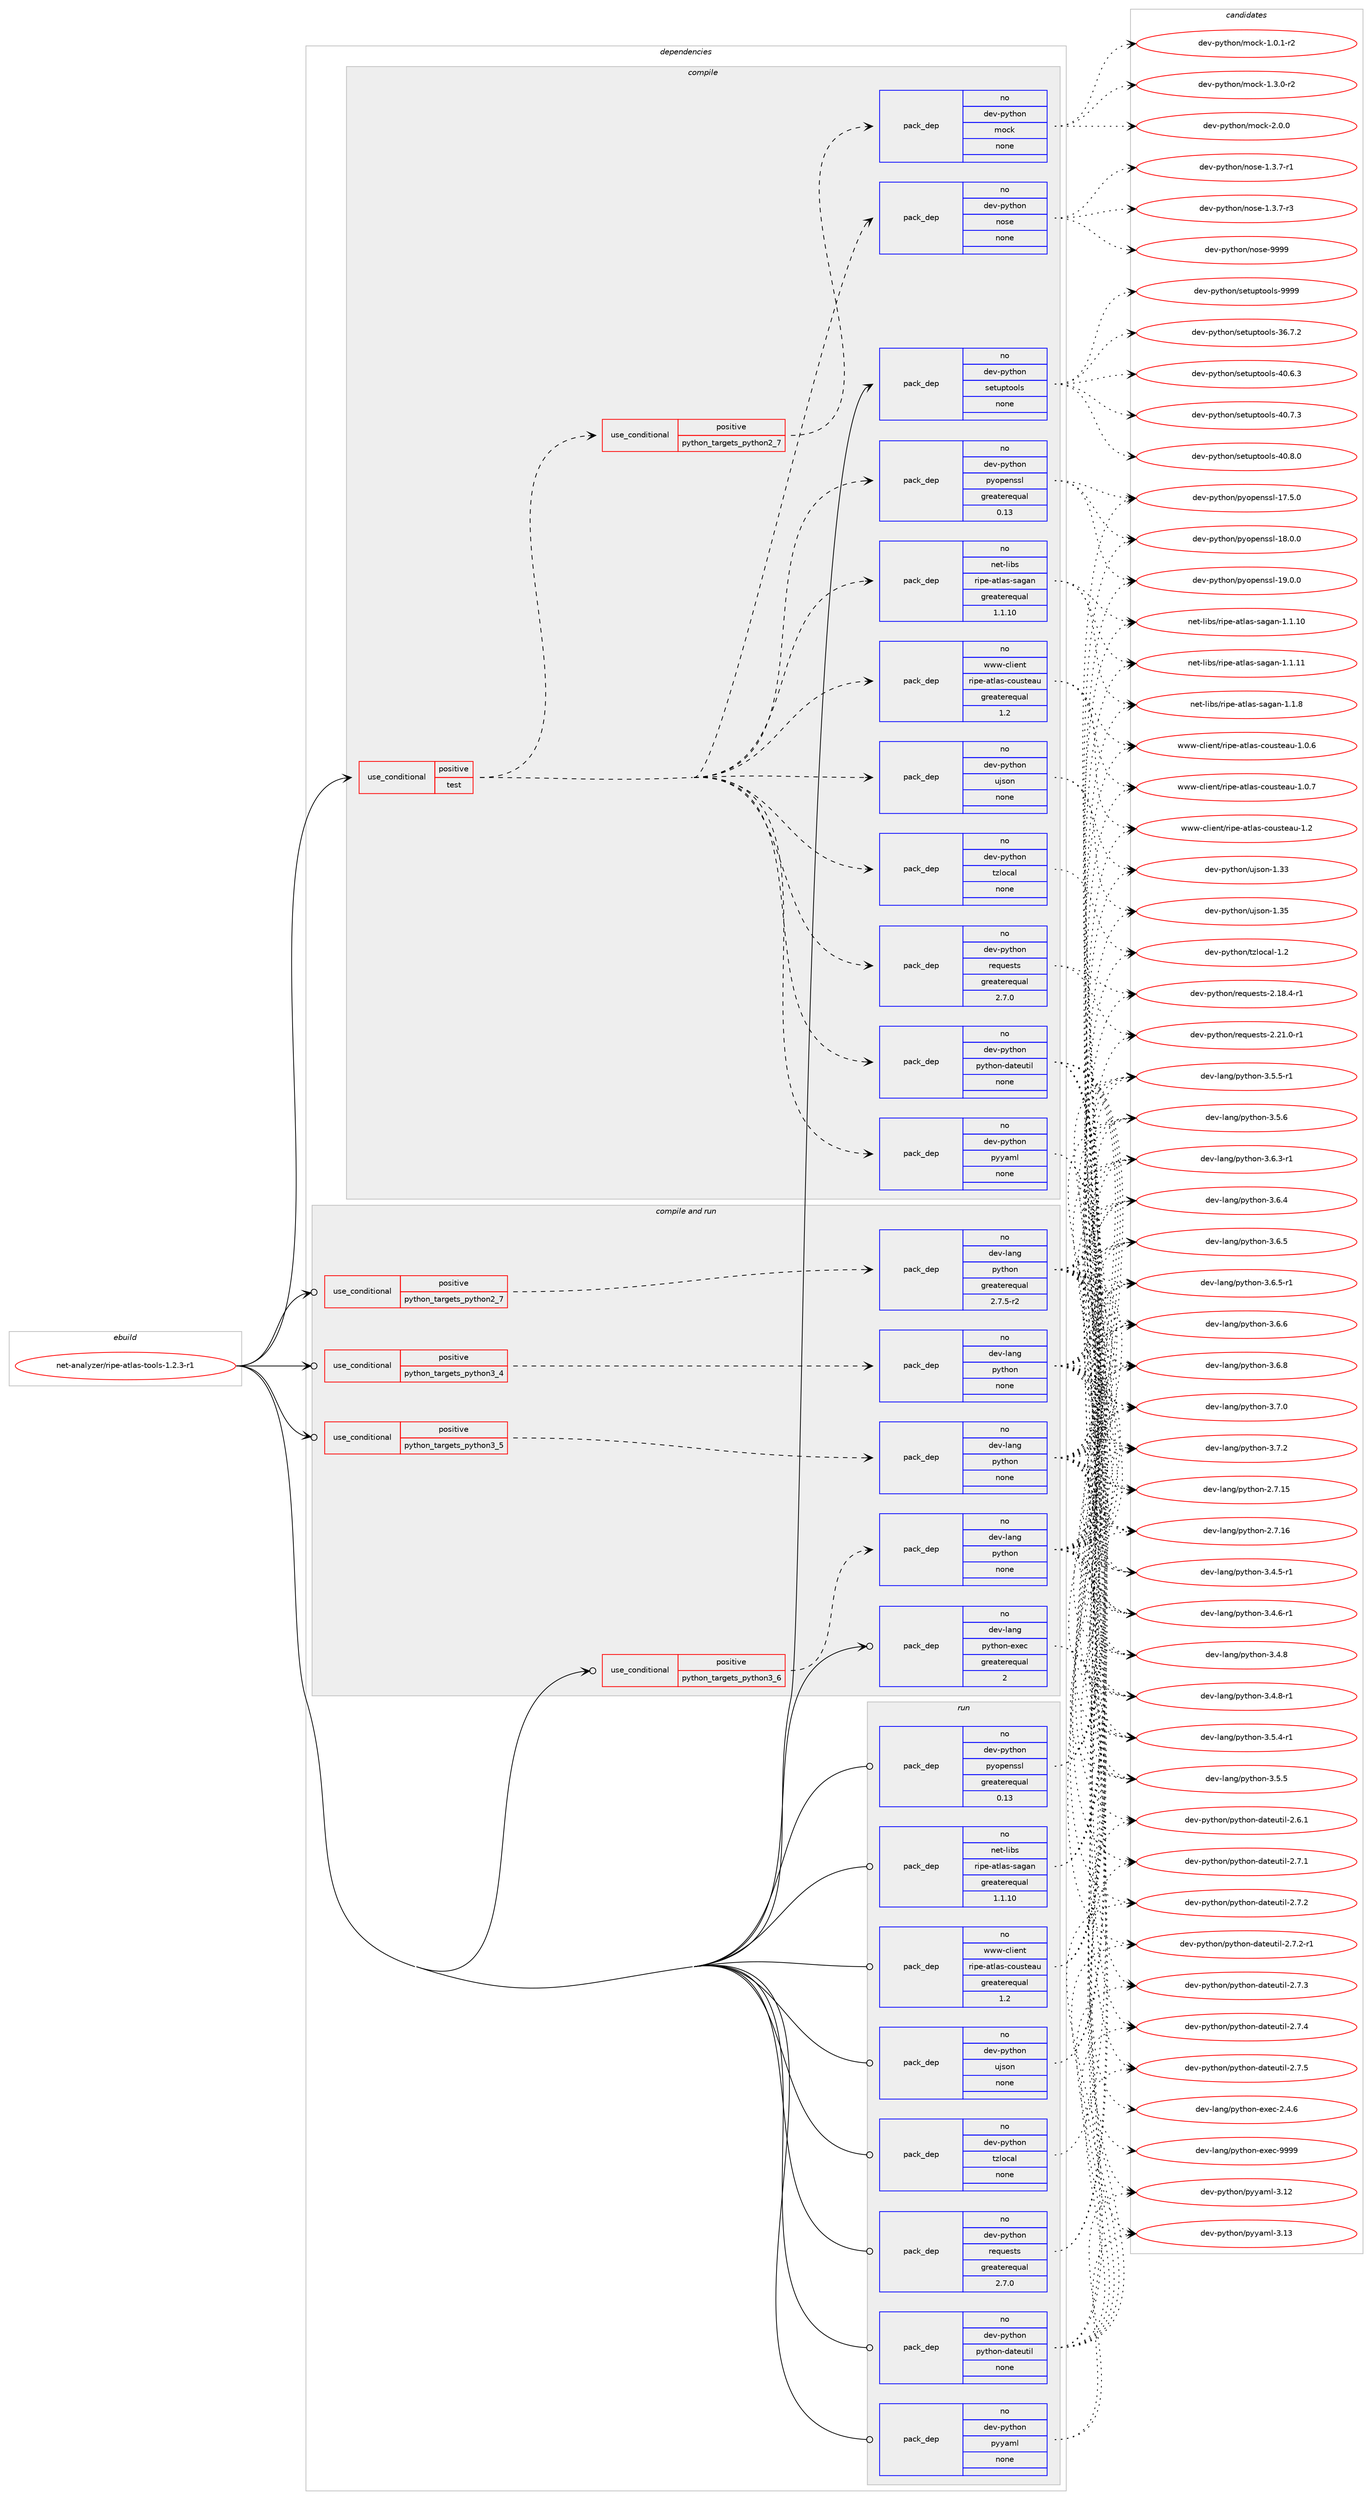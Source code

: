 digraph prolog {

# *************
# Graph options
# *************

newrank=true;
concentrate=true;
compound=true;
graph [rankdir=LR,fontname=Helvetica,fontsize=10,ranksep=1.5];#, ranksep=2.5, nodesep=0.2];
edge  [arrowhead=vee];
node  [fontname=Helvetica,fontsize=10];

# **********
# The ebuild
# **********

subgraph cluster_leftcol {
color=gray;
rank=same;
label=<<i>ebuild</i>>;
id [label="net-analyzer/ripe-atlas-tools-1.2.3-r1", color=red, width=4, href="../net-analyzer/ripe-atlas-tools-1.2.3-r1.svg"];
}

# ****************
# The dependencies
# ****************

subgraph cluster_midcol {
color=gray;
label=<<i>dependencies</i>>;
subgraph cluster_compile {
fillcolor="#eeeeee";
style=filled;
label=<<i>compile</i>>;
subgraph cond442582 {
dependency1646656 [label=<<TABLE BORDER="0" CELLBORDER="1" CELLSPACING="0" CELLPADDING="4"><TR><TD ROWSPAN="3" CELLPADDING="10">use_conditional</TD></TR><TR><TD>positive</TD></TR><TR><TD>test</TD></TR></TABLE>>, shape=none, color=red];
subgraph pack1177436 {
dependency1646657 [label=<<TABLE BORDER="0" CELLBORDER="1" CELLSPACING="0" CELLPADDING="4" WIDTH="220"><TR><TD ROWSPAN="6" CELLPADDING="30">pack_dep</TD></TR><TR><TD WIDTH="110">no</TD></TR><TR><TD>net-libs</TD></TR><TR><TD>ripe-atlas-sagan</TD></TR><TR><TD>greaterequal</TD></TR><TR><TD>1.1.10</TD></TR></TABLE>>, shape=none, color=blue];
}
dependency1646656:e -> dependency1646657:w [weight=20,style="dashed",arrowhead="vee"];
subgraph pack1177437 {
dependency1646658 [label=<<TABLE BORDER="0" CELLBORDER="1" CELLSPACING="0" CELLPADDING="4" WIDTH="220"><TR><TD ROWSPAN="6" CELLPADDING="30">pack_dep</TD></TR><TR><TD WIDTH="110">no</TD></TR><TR><TD>www-client</TD></TR><TR><TD>ripe-atlas-cousteau</TD></TR><TR><TD>greaterequal</TD></TR><TR><TD>1.2</TD></TR></TABLE>>, shape=none, color=blue];
}
dependency1646656:e -> dependency1646658:w [weight=20,style="dashed",arrowhead="vee"];
subgraph pack1177438 {
dependency1646659 [label=<<TABLE BORDER="0" CELLBORDER="1" CELLSPACING="0" CELLPADDING="4" WIDTH="220"><TR><TD ROWSPAN="6" CELLPADDING="30">pack_dep</TD></TR><TR><TD WIDTH="110">no</TD></TR><TR><TD>dev-python</TD></TR><TR><TD>requests</TD></TR><TR><TD>greaterequal</TD></TR><TR><TD>2.7.0</TD></TR></TABLE>>, shape=none, color=blue];
}
dependency1646656:e -> dependency1646659:w [weight=20,style="dashed",arrowhead="vee"];
subgraph pack1177439 {
dependency1646660 [label=<<TABLE BORDER="0" CELLBORDER="1" CELLSPACING="0" CELLPADDING="4" WIDTH="220"><TR><TD ROWSPAN="6" CELLPADDING="30">pack_dep</TD></TR><TR><TD WIDTH="110">no</TD></TR><TR><TD>dev-python</TD></TR><TR><TD>pyopenssl</TD></TR><TR><TD>greaterequal</TD></TR><TR><TD>0.13</TD></TR></TABLE>>, shape=none, color=blue];
}
dependency1646656:e -> dependency1646660:w [weight=20,style="dashed",arrowhead="vee"];
subgraph pack1177440 {
dependency1646661 [label=<<TABLE BORDER="0" CELLBORDER="1" CELLSPACING="0" CELLPADDING="4" WIDTH="220"><TR><TD ROWSPAN="6" CELLPADDING="30">pack_dep</TD></TR><TR><TD WIDTH="110">no</TD></TR><TR><TD>dev-python</TD></TR><TR><TD>pyyaml</TD></TR><TR><TD>none</TD></TR><TR><TD></TD></TR></TABLE>>, shape=none, color=blue];
}
dependency1646656:e -> dependency1646661:w [weight=20,style="dashed",arrowhead="vee"];
subgraph pack1177441 {
dependency1646662 [label=<<TABLE BORDER="0" CELLBORDER="1" CELLSPACING="0" CELLPADDING="4" WIDTH="220"><TR><TD ROWSPAN="6" CELLPADDING="30">pack_dep</TD></TR><TR><TD WIDTH="110">no</TD></TR><TR><TD>dev-python</TD></TR><TR><TD>tzlocal</TD></TR><TR><TD>none</TD></TR><TR><TD></TD></TR></TABLE>>, shape=none, color=blue];
}
dependency1646656:e -> dependency1646662:w [weight=20,style="dashed",arrowhead="vee"];
subgraph pack1177442 {
dependency1646663 [label=<<TABLE BORDER="0" CELLBORDER="1" CELLSPACING="0" CELLPADDING="4" WIDTH="220"><TR><TD ROWSPAN="6" CELLPADDING="30">pack_dep</TD></TR><TR><TD WIDTH="110">no</TD></TR><TR><TD>dev-python</TD></TR><TR><TD>python-dateutil</TD></TR><TR><TD>none</TD></TR><TR><TD></TD></TR></TABLE>>, shape=none, color=blue];
}
dependency1646656:e -> dependency1646663:w [weight=20,style="dashed",arrowhead="vee"];
subgraph pack1177443 {
dependency1646664 [label=<<TABLE BORDER="0" CELLBORDER="1" CELLSPACING="0" CELLPADDING="4" WIDTH="220"><TR><TD ROWSPAN="6" CELLPADDING="30">pack_dep</TD></TR><TR><TD WIDTH="110">no</TD></TR><TR><TD>dev-python</TD></TR><TR><TD>ujson</TD></TR><TR><TD>none</TD></TR><TR><TD></TD></TR></TABLE>>, shape=none, color=blue];
}
dependency1646656:e -> dependency1646664:w [weight=20,style="dashed",arrowhead="vee"];
subgraph pack1177444 {
dependency1646665 [label=<<TABLE BORDER="0" CELLBORDER="1" CELLSPACING="0" CELLPADDING="4" WIDTH="220"><TR><TD ROWSPAN="6" CELLPADDING="30">pack_dep</TD></TR><TR><TD WIDTH="110">no</TD></TR><TR><TD>dev-python</TD></TR><TR><TD>nose</TD></TR><TR><TD>none</TD></TR><TR><TD></TD></TR></TABLE>>, shape=none, color=blue];
}
dependency1646656:e -> dependency1646665:w [weight=20,style="dashed",arrowhead="vee"];
subgraph cond442583 {
dependency1646666 [label=<<TABLE BORDER="0" CELLBORDER="1" CELLSPACING="0" CELLPADDING="4"><TR><TD ROWSPAN="3" CELLPADDING="10">use_conditional</TD></TR><TR><TD>positive</TD></TR><TR><TD>python_targets_python2_7</TD></TR></TABLE>>, shape=none, color=red];
subgraph pack1177445 {
dependency1646667 [label=<<TABLE BORDER="0" CELLBORDER="1" CELLSPACING="0" CELLPADDING="4" WIDTH="220"><TR><TD ROWSPAN="6" CELLPADDING="30">pack_dep</TD></TR><TR><TD WIDTH="110">no</TD></TR><TR><TD>dev-python</TD></TR><TR><TD>mock</TD></TR><TR><TD>none</TD></TR><TR><TD></TD></TR></TABLE>>, shape=none, color=blue];
}
dependency1646666:e -> dependency1646667:w [weight=20,style="dashed",arrowhead="vee"];
}
dependency1646656:e -> dependency1646666:w [weight=20,style="dashed",arrowhead="vee"];
}
id:e -> dependency1646656:w [weight=20,style="solid",arrowhead="vee"];
subgraph pack1177446 {
dependency1646668 [label=<<TABLE BORDER="0" CELLBORDER="1" CELLSPACING="0" CELLPADDING="4" WIDTH="220"><TR><TD ROWSPAN="6" CELLPADDING="30">pack_dep</TD></TR><TR><TD WIDTH="110">no</TD></TR><TR><TD>dev-python</TD></TR><TR><TD>setuptools</TD></TR><TR><TD>none</TD></TR><TR><TD></TD></TR></TABLE>>, shape=none, color=blue];
}
id:e -> dependency1646668:w [weight=20,style="solid",arrowhead="vee"];
}
subgraph cluster_compileandrun {
fillcolor="#eeeeee";
style=filled;
label=<<i>compile and run</i>>;
subgraph cond442584 {
dependency1646669 [label=<<TABLE BORDER="0" CELLBORDER="1" CELLSPACING="0" CELLPADDING="4"><TR><TD ROWSPAN="3" CELLPADDING="10">use_conditional</TD></TR><TR><TD>positive</TD></TR><TR><TD>python_targets_python2_7</TD></TR></TABLE>>, shape=none, color=red];
subgraph pack1177447 {
dependency1646670 [label=<<TABLE BORDER="0" CELLBORDER="1" CELLSPACING="0" CELLPADDING="4" WIDTH="220"><TR><TD ROWSPAN="6" CELLPADDING="30">pack_dep</TD></TR><TR><TD WIDTH="110">no</TD></TR><TR><TD>dev-lang</TD></TR><TR><TD>python</TD></TR><TR><TD>greaterequal</TD></TR><TR><TD>2.7.5-r2</TD></TR></TABLE>>, shape=none, color=blue];
}
dependency1646669:e -> dependency1646670:w [weight=20,style="dashed",arrowhead="vee"];
}
id:e -> dependency1646669:w [weight=20,style="solid",arrowhead="odotvee"];
subgraph cond442585 {
dependency1646671 [label=<<TABLE BORDER="0" CELLBORDER="1" CELLSPACING="0" CELLPADDING="4"><TR><TD ROWSPAN="3" CELLPADDING="10">use_conditional</TD></TR><TR><TD>positive</TD></TR><TR><TD>python_targets_python3_4</TD></TR></TABLE>>, shape=none, color=red];
subgraph pack1177448 {
dependency1646672 [label=<<TABLE BORDER="0" CELLBORDER="1" CELLSPACING="0" CELLPADDING="4" WIDTH="220"><TR><TD ROWSPAN="6" CELLPADDING="30">pack_dep</TD></TR><TR><TD WIDTH="110">no</TD></TR><TR><TD>dev-lang</TD></TR><TR><TD>python</TD></TR><TR><TD>none</TD></TR><TR><TD></TD></TR></TABLE>>, shape=none, color=blue];
}
dependency1646671:e -> dependency1646672:w [weight=20,style="dashed",arrowhead="vee"];
}
id:e -> dependency1646671:w [weight=20,style="solid",arrowhead="odotvee"];
subgraph cond442586 {
dependency1646673 [label=<<TABLE BORDER="0" CELLBORDER="1" CELLSPACING="0" CELLPADDING="4"><TR><TD ROWSPAN="3" CELLPADDING="10">use_conditional</TD></TR><TR><TD>positive</TD></TR><TR><TD>python_targets_python3_5</TD></TR></TABLE>>, shape=none, color=red];
subgraph pack1177449 {
dependency1646674 [label=<<TABLE BORDER="0" CELLBORDER="1" CELLSPACING="0" CELLPADDING="4" WIDTH="220"><TR><TD ROWSPAN="6" CELLPADDING="30">pack_dep</TD></TR><TR><TD WIDTH="110">no</TD></TR><TR><TD>dev-lang</TD></TR><TR><TD>python</TD></TR><TR><TD>none</TD></TR><TR><TD></TD></TR></TABLE>>, shape=none, color=blue];
}
dependency1646673:e -> dependency1646674:w [weight=20,style="dashed",arrowhead="vee"];
}
id:e -> dependency1646673:w [weight=20,style="solid",arrowhead="odotvee"];
subgraph cond442587 {
dependency1646675 [label=<<TABLE BORDER="0" CELLBORDER="1" CELLSPACING="0" CELLPADDING="4"><TR><TD ROWSPAN="3" CELLPADDING="10">use_conditional</TD></TR><TR><TD>positive</TD></TR><TR><TD>python_targets_python3_6</TD></TR></TABLE>>, shape=none, color=red];
subgraph pack1177450 {
dependency1646676 [label=<<TABLE BORDER="0" CELLBORDER="1" CELLSPACING="0" CELLPADDING="4" WIDTH="220"><TR><TD ROWSPAN="6" CELLPADDING="30">pack_dep</TD></TR><TR><TD WIDTH="110">no</TD></TR><TR><TD>dev-lang</TD></TR><TR><TD>python</TD></TR><TR><TD>none</TD></TR><TR><TD></TD></TR></TABLE>>, shape=none, color=blue];
}
dependency1646675:e -> dependency1646676:w [weight=20,style="dashed",arrowhead="vee"];
}
id:e -> dependency1646675:w [weight=20,style="solid",arrowhead="odotvee"];
subgraph pack1177451 {
dependency1646677 [label=<<TABLE BORDER="0" CELLBORDER="1" CELLSPACING="0" CELLPADDING="4" WIDTH="220"><TR><TD ROWSPAN="6" CELLPADDING="30">pack_dep</TD></TR><TR><TD WIDTH="110">no</TD></TR><TR><TD>dev-lang</TD></TR><TR><TD>python-exec</TD></TR><TR><TD>greaterequal</TD></TR><TR><TD>2</TD></TR></TABLE>>, shape=none, color=blue];
}
id:e -> dependency1646677:w [weight=20,style="solid",arrowhead="odotvee"];
}
subgraph cluster_run {
fillcolor="#eeeeee";
style=filled;
label=<<i>run</i>>;
subgraph pack1177452 {
dependency1646678 [label=<<TABLE BORDER="0" CELLBORDER="1" CELLSPACING="0" CELLPADDING="4" WIDTH="220"><TR><TD ROWSPAN="6" CELLPADDING="30">pack_dep</TD></TR><TR><TD WIDTH="110">no</TD></TR><TR><TD>dev-python</TD></TR><TR><TD>pyopenssl</TD></TR><TR><TD>greaterequal</TD></TR><TR><TD>0.13</TD></TR></TABLE>>, shape=none, color=blue];
}
id:e -> dependency1646678:w [weight=20,style="solid",arrowhead="odot"];
subgraph pack1177453 {
dependency1646679 [label=<<TABLE BORDER="0" CELLBORDER="1" CELLSPACING="0" CELLPADDING="4" WIDTH="220"><TR><TD ROWSPAN="6" CELLPADDING="30">pack_dep</TD></TR><TR><TD WIDTH="110">no</TD></TR><TR><TD>dev-python</TD></TR><TR><TD>python-dateutil</TD></TR><TR><TD>none</TD></TR><TR><TD></TD></TR></TABLE>>, shape=none, color=blue];
}
id:e -> dependency1646679:w [weight=20,style="solid",arrowhead="odot"];
subgraph pack1177454 {
dependency1646680 [label=<<TABLE BORDER="0" CELLBORDER="1" CELLSPACING="0" CELLPADDING="4" WIDTH="220"><TR><TD ROWSPAN="6" CELLPADDING="30">pack_dep</TD></TR><TR><TD WIDTH="110">no</TD></TR><TR><TD>dev-python</TD></TR><TR><TD>pyyaml</TD></TR><TR><TD>none</TD></TR><TR><TD></TD></TR></TABLE>>, shape=none, color=blue];
}
id:e -> dependency1646680:w [weight=20,style="solid",arrowhead="odot"];
subgraph pack1177455 {
dependency1646681 [label=<<TABLE BORDER="0" CELLBORDER="1" CELLSPACING="0" CELLPADDING="4" WIDTH="220"><TR><TD ROWSPAN="6" CELLPADDING="30">pack_dep</TD></TR><TR><TD WIDTH="110">no</TD></TR><TR><TD>dev-python</TD></TR><TR><TD>requests</TD></TR><TR><TD>greaterequal</TD></TR><TR><TD>2.7.0</TD></TR></TABLE>>, shape=none, color=blue];
}
id:e -> dependency1646681:w [weight=20,style="solid",arrowhead="odot"];
subgraph pack1177456 {
dependency1646682 [label=<<TABLE BORDER="0" CELLBORDER="1" CELLSPACING="0" CELLPADDING="4" WIDTH="220"><TR><TD ROWSPAN="6" CELLPADDING="30">pack_dep</TD></TR><TR><TD WIDTH="110">no</TD></TR><TR><TD>dev-python</TD></TR><TR><TD>tzlocal</TD></TR><TR><TD>none</TD></TR><TR><TD></TD></TR></TABLE>>, shape=none, color=blue];
}
id:e -> dependency1646682:w [weight=20,style="solid",arrowhead="odot"];
subgraph pack1177457 {
dependency1646683 [label=<<TABLE BORDER="0" CELLBORDER="1" CELLSPACING="0" CELLPADDING="4" WIDTH="220"><TR><TD ROWSPAN="6" CELLPADDING="30">pack_dep</TD></TR><TR><TD WIDTH="110">no</TD></TR><TR><TD>dev-python</TD></TR><TR><TD>ujson</TD></TR><TR><TD>none</TD></TR><TR><TD></TD></TR></TABLE>>, shape=none, color=blue];
}
id:e -> dependency1646683:w [weight=20,style="solid",arrowhead="odot"];
subgraph pack1177458 {
dependency1646684 [label=<<TABLE BORDER="0" CELLBORDER="1" CELLSPACING="0" CELLPADDING="4" WIDTH="220"><TR><TD ROWSPAN="6" CELLPADDING="30">pack_dep</TD></TR><TR><TD WIDTH="110">no</TD></TR><TR><TD>net-libs</TD></TR><TR><TD>ripe-atlas-sagan</TD></TR><TR><TD>greaterequal</TD></TR><TR><TD>1.1.10</TD></TR></TABLE>>, shape=none, color=blue];
}
id:e -> dependency1646684:w [weight=20,style="solid",arrowhead="odot"];
subgraph pack1177459 {
dependency1646685 [label=<<TABLE BORDER="0" CELLBORDER="1" CELLSPACING="0" CELLPADDING="4" WIDTH="220"><TR><TD ROWSPAN="6" CELLPADDING="30">pack_dep</TD></TR><TR><TD WIDTH="110">no</TD></TR><TR><TD>www-client</TD></TR><TR><TD>ripe-atlas-cousteau</TD></TR><TR><TD>greaterequal</TD></TR><TR><TD>1.2</TD></TR></TABLE>>, shape=none, color=blue];
}
id:e -> dependency1646685:w [weight=20,style="solid",arrowhead="odot"];
}
}

# **************
# The candidates
# **************

subgraph cluster_choices {
rank=same;
color=gray;
label=<<i>candidates</i>>;

subgraph choice1177436 {
color=black;
nodesep=1;
choice11010111645108105981154711410511210145971161089711545115971039711045494649464948 [label="net-libs/ripe-atlas-sagan-1.1.10", color=red, width=4,href="../net-libs/ripe-atlas-sagan-1.1.10.svg"];
choice11010111645108105981154711410511210145971161089711545115971039711045494649464949 [label="net-libs/ripe-atlas-sagan-1.1.11", color=red, width=4,href="../net-libs/ripe-atlas-sagan-1.1.11.svg"];
choice110101116451081059811547114105112101459711610897115451159710397110454946494656 [label="net-libs/ripe-atlas-sagan-1.1.8", color=red, width=4,href="../net-libs/ripe-atlas-sagan-1.1.8.svg"];
dependency1646657:e -> choice11010111645108105981154711410511210145971161089711545115971039711045494649464948:w [style=dotted,weight="100"];
dependency1646657:e -> choice11010111645108105981154711410511210145971161089711545115971039711045494649464949:w [style=dotted,weight="100"];
dependency1646657:e -> choice110101116451081059811547114105112101459711610897115451159710397110454946494656:w [style=dotted,weight="100"];
}
subgraph choice1177437 {
color=black;
nodesep=1;
choice119119119459910810510111011647114105112101459711610897115459911111711511610197117454946484654 [label="www-client/ripe-atlas-cousteau-1.0.6", color=red, width=4,href="../www-client/ripe-atlas-cousteau-1.0.6.svg"];
choice119119119459910810510111011647114105112101459711610897115459911111711511610197117454946484655 [label="www-client/ripe-atlas-cousteau-1.0.7", color=red, width=4,href="../www-client/ripe-atlas-cousteau-1.0.7.svg"];
choice11911911945991081051011101164711410511210145971161089711545991111171151161019711745494650 [label="www-client/ripe-atlas-cousteau-1.2", color=red, width=4,href="../www-client/ripe-atlas-cousteau-1.2.svg"];
dependency1646658:e -> choice119119119459910810510111011647114105112101459711610897115459911111711511610197117454946484654:w [style=dotted,weight="100"];
dependency1646658:e -> choice119119119459910810510111011647114105112101459711610897115459911111711511610197117454946484655:w [style=dotted,weight="100"];
dependency1646658:e -> choice11911911945991081051011101164711410511210145971161089711545991111171151161019711745494650:w [style=dotted,weight="100"];
}
subgraph choice1177438 {
color=black;
nodesep=1;
choice1001011184511212111610411111047114101113117101115116115455046495646524511449 [label="dev-python/requests-2.18.4-r1", color=red, width=4,href="../dev-python/requests-2.18.4-r1.svg"];
choice1001011184511212111610411111047114101113117101115116115455046504946484511449 [label="dev-python/requests-2.21.0-r1", color=red, width=4,href="../dev-python/requests-2.21.0-r1.svg"];
dependency1646659:e -> choice1001011184511212111610411111047114101113117101115116115455046495646524511449:w [style=dotted,weight="100"];
dependency1646659:e -> choice1001011184511212111610411111047114101113117101115116115455046504946484511449:w [style=dotted,weight="100"];
}
subgraph choice1177439 {
color=black;
nodesep=1;
choice100101118451121211161041111104711212111111210111011511510845495546534648 [label="dev-python/pyopenssl-17.5.0", color=red, width=4,href="../dev-python/pyopenssl-17.5.0.svg"];
choice100101118451121211161041111104711212111111210111011511510845495646484648 [label="dev-python/pyopenssl-18.0.0", color=red, width=4,href="../dev-python/pyopenssl-18.0.0.svg"];
choice100101118451121211161041111104711212111111210111011511510845495746484648 [label="dev-python/pyopenssl-19.0.0", color=red, width=4,href="../dev-python/pyopenssl-19.0.0.svg"];
dependency1646660:e -> choice100101118451121211161041111104711212111111210111011511510845495546534648:w [style=dotted,weight="100"];
dependency1646660:e -> choice100101118451121211161041111104711212111111210111011511510845495646484648:w [style=dotted,weight="100"];
dependency1646660:e -> choice100101118451121211161041111104711212111111210111011511510845495746484648:w [style=dotted,weight="100"];
}
subgraph choice1177440 {
color=black;
nodesep=1;
choice1001011184511212111610411111047112121121971091084551464950 [label="dev-python/pyyaml-3.12", color=red, width=4,href="../dev-python/pyyaml-3.12.svg"];
choice1001011184511212111610411111047112121121971091084551464951 [label="dev-python/pyyaml-3.13", color=red, width=4,href="../dev-python/pyyaml-3.13.svg"];
dependency1646661:e -> choice1001011184511212111610411111047112121121971091084551464950:w [style=dotted,weight="100"];
dependency1646661:e -> choice1001011184511212111610411111047112121121971091084551464951:w [style=dotted,weight="100"];
}
subgraph choice1177441 {
color=black;
nodesep=1;
choice1001011184511212111610411111047116122108111999710845494650 [label="dev-python/tzlocal-1.2", color=red, width=4,href="../dev-python/tzlocal-1.2.svg"];
dependency1646662:e -> choice1001011184511212111610411111047116122108111999710845494650:w [style=dotted,weight="100"];
}
subgraph choice1177442 {
color=black;
nodesep=1;
choice10010111845112121116104111110471121211161041111104510097116101117116105108455046544649 [label="dev-python/python-dateutil-2.6.1", color=red, width=4,href="../dev-python/python-dateutil-2.6.1.svg"];
choice10010111845112121116104111110471121211161041111104510097116101117116105108455046554649 [label="dev-python/python-dateutil-2.7.1", color=red, width=4,href="../dev-python/python-dateutil-2.7.1.svg"];
choice10010111845112121116104111110471121211161041111104510097116101117116105108455046554650 [label="dev-python/python-dateutil-2.7.2", color=red, width=4,href="../dev-python/python-dateutil-2.7.2.svg"];
choice100101118451121211161041111104711212111610411111045100971161011171161051084550465546504511449 [label="dev-python/python-dateutil-2.7.2-r1", color=red, width=4,href="../dev-python/python-dateutil-2.7.2-r1.svg"];
choice10010111845112121116104111110471121211161041111104510097116101117116105108455046554651 [label="dev-python/python-dateutil-2.7.3", color=red, width=4,href="../dev-python/python-dateutil-2.7.3.svg"];
choice10010111845112121116104111110471121211161041111104510097116101117116105108455046554652 [label="dev-python/python-dateutil-2.7.4", color=red, width=4,href="../dev-python/python-dateutil-2.7.4.svg"];
choice10010111845112121116104111110471121211161041111104510097116101117116105108455046554653 [label="dev-python/python-dateutil-2.7.5", color=red, width=4,href="../dev-python/python-dateutil-2.7.5.svg"];
dependency1646663:e -> choice10010111845112121116104111110471121211161041111104510097116101117116105108455046544649:w [style=dotted,weight="100"];
dependency1646663:e -> choice10010111845112121116104111110471121211161041111104510097116101117116105108455046554649:w [style=dotted,weight="100"];
dependency1646663:e -> choice10010111845112121116104111110471121211161041111104510097116101117116105108455046554650:w [style=dotted,weight="100"];
dependency1646663:e -> choice100101118451121211161041111104711212111610411111045100971161011171161051084550465546504511449:w [style=dotted,weight="100"];
dependency1646663:e -> choice10010111845112121116104111110471121211161041111104510097116101117116105108455046554651:w [style=dotted,weight="100"];
dependency1646663:e -> choice10010111845112121116104111110471121211161041111104510097116101117116105108455046554652:w [style=dotted,weight="100"];
dependency1646663:e -> choice10010111845112121116104111110471121211161041111104510097116101117116105108455046554653:w [style=dotted,weight="100"];
}
subgraph choice1177443 {
color=black;
nodesep=1;
choice10010111845112121116104111110471171061151111104549465151 [label="dev-python/ujson-1.33", color=red, width=4,href="../dev-python/ujson-1.33.svg"];
choice10010111845112121116104111110471171061151111104549465153 [label="dev-python/ujson-1.35", color=red, width=4,href="../dev-python/ujson-1.35.svg"];
dependency1646664:e -> choice10010111845112121116104111110471171061151111104549465151:w [style=dotted,weight="100"];
dependency1646664:e -> choice10010111845112121116104111110471171061151111104549465153:w [style=dotted,weight="100"];
}
subgraph choice1177444 {
color=black;
nodesep=1;
choice10010111845112121116104111110471101111151014549465146554511449 [label="dev-python/nose-1.3.7-r1", color=red, width=4,href="../dev-python/nose-1.3.7-r1.svg"];
choice10010111845112121116104111110471101111151014549465146554511451 [label="dev-python/nose-1.3.7-r3", color=red, width=4,href="../dev-python/nose-1.3.7-r3.svg"];
choice10010111845112121116104111110471101111151014557575757 [label="dev-python/nose-9999", color=red, width=4,href="../dev-python/nose-9999.svg"];
dependency1646665:e -> choice10010111845112121116104111110471101111151014549465146554511449:w [style=dotted,weight="100"];
dependency1646665:e -> choice10010111845112121116104111110471101111151014549465146554511451:w [style=dotted,weight="100"];
dependency1646665:e -> choice10010111845112121116104111110471101111151014557575757:w [style=dotted,weight="100"];
}
subgraph choice1177445 {
color=black;
nodesep=1;
choice1001011184511212111610411111047109111991074549464846494511450 [label="dev-python/mock-1.0.1-r2", color=red, width=4,href="../dev-python/mock-1.0.1-r2.svg"];
choice1001011184511212111610411111047109111991074549465146484511450 [label="dev-python/mock-1.3.0-r2", color=red, width=4,href="../dev-python/mock-1.3.0-r2.svg"];
choice100101118451121211161041111104710911199107455046484648 [label="dev-python/mock-2.0.0", color=red, width=4,href="../dev-python/mock-2.0.0.svg"];
dependency1646667:e -> choice1001011184511212111610411111047109111991074549464846494511450:w [style=dotted,weight="100"];
dependency1646667:e -> choice1001011184511212111610411111047109111991074549465146484511450:w [style=dotted,weight="100"];
dependency1646667:e -> choice100101118451121211161041111104710911199107455046484648:w [style=dotted,weight="100"];
}
subgraph choice1177446 {
color=black;
nodesep=1;
choice100101118451121211161041111104711510111611711211611111110811545515446554650 [label="dev-python/setuptools-36.7.2", color=red, width=4,href="../dev-python/setuptools-36.7.2.svg"];
choice100101118451121211161041111104711510111611711211611111110811545524846544651 [label="dev-python/setuptools-40.6.3", color=red, width=4,href="../dev-python/setuptools-40.6.3.svg"];
choice100101118451121211161041111104711510111611711211611111110811545524846554651 [label="dev-python/setuptools-40.7.3", color=red, width=4,href="../dev-python/setuptools-40.7.3.svg"];
choice100101118451121211161041111104711510111611711211611111110811545524846564648 [label="dev-python/setuptools-40.8.0", color=red, width=4,href="../dev-python/setuptools-40.8.0.svg"];
choice10010111845112121116104111110471151011161171121161111111081154557575757 [label="dev-python/setuptools-9999", color=red, width=4,href="../dev-python/setuptools-9999.svg"];
dependency1646668:e -> choice100101118451121211161041111104711510111611711211611111110811545515446554650:w [style=dotted,weight="100"];
dependency1646668:e -> choice100101118451121211161041111104711510111611711211611111110811545524846544651:w [style=dotted,weight="100"];
dependency1646668:e -> choice100101118451121211161041111104711510111611711211611111110811545524846554651:w [style=dotted,weight="100"];
dependency1646668:e -> choice100101118451121211161041111104711510111611711211611111110811545524846564648:w [style=dotted,weight="100"];
dependency1646668:e -> choice10010111845112121116104111110471151011161171121161111111081154557575757:w [style=dotted,weight="100"];
}
subgraph choice1177447 {
color=black;
nodesep=1;
choice10010111845108971101034711212111610411111045504655464953 [label="dev-lang/python-2.7.15", color=red, width=4,href="../dev-lang/python-2.7.15.svg"];
choice10010111845108971101034711212111610411111045504655464954 [label="dev-lang/python-2.7.16", color=red, width=4,href="../dev-lang/python-2.7.16.svg"];
choice1001011184510897110103471121211161041111104551465246534511449 [label="dev-lang/python-3.4.5-r1", color=red, width=4,href="../dev-lang/python-3.4.5-r1.svg"];
choice1001011184510897110103471121211161041111104551465246544511449 [label="dev-lang/python-3.4.6-r1", color=red, width=4,href="../dev-lang/python-3.4.6-r1.svg"];
choice100101118451089711010347112121116104111110455146524656 [label="dev-lang/python-3.4.8", color=red, width=4,href="../dev-lang/python-3.4.8.svg"];
choice1001011184510897110103471121211161041111104551465246564511449 [label="dev-lang/python-3.4.8-r1", color=red, width=4,href="../dev-lang/python-3.4.8-r1.svg"];
choice1001011184510897110103471121211161041111104551465346524511449 [label="dev-lang/python-3.5.4-r1", color=red, width=4,href="../dev-lang/python-3.5.4-r1.svg"];
choice100101118451089711010347112121116104111110455146534653 [label="dev-lang/python-3.5.5", color=red, width=4,href="../dev-lang/python-3.5.5.svg"];
choice1001011184510897110103471121211161041111104551465346534511449 [label="dev-lang/python-3.5.5-r1", color=red, width=4,href="../dev-lang/python-3.5.5-r1.svg"];
choice100101118451089711010347112121116104111110455146534654 [label="dev-lang/python-3.5.6", color=red, width=4,href="../dev-lang/python-3.5.6.svg"];
choice1001011184510897110103471121211161041111104551465446514511449 [label="dev-lang/python-3.6.3-r1", color=red, width=4,href="../dev-lang/python-3.6.3-r1.svg"];
choice100101118451089711010347112121116104111110455146544652 [label="dev-lang/python-3.6.4", color=red, width=4,href="../dev-lang/python-3.6.4.svg"];
choice100101118451089711010347112121116104111110455146544653 [label="dev-lang/python-3.6.5", color=red, width=4,href="../dev-lang/python-3.6.5.svg"];
choice1001011184510897110103471121211161041111104551465446534511449 [label="dev-lang/python-3.6.5-r1", color=red, width=4,href="../dev-lang/python-3.6.5-r1.svg"];
choice100101118451089711010347112121116104111110455146544654 [label="dev-lang/python-3.6.6", color=red, width=4,href="../dev-lang/python-3.6.6.svg"];
choice100101118451089711010347112121116104111110455146544656 [label="dev-lang/python-3.6.8", color=red, width=4,href="../dev-lang/python-3.6.8.svg"];
choice100101118451089711010347112121116104111110455146554648 [label="dev-lang/python-3.7.0", color=red, width=4,href="../dev-lang/python-3.7.0.svg"];
choice100101118451089711010347112121116104111110455146554650 [label="dev-lang/python-3.7.2", color=red, width=4,href="../dev-lang/python-3.7.2.svg"];
dependency1646670:e -> choice10010111845108971101034711212111610411111045504655464953:w [style=dotted,weight="100"];
dependency1646670:e -> choice10010111845108971101034711212111610411111045504655464954:w [style=dotted,weight="100"];
dependency1646670:e -> choice1001011184510897110103471121211161041111104551465246534511449:w [style=dotted,weight="100"];
dependency1646670:e -> choice1001011184510897110103471121211161041111104551465246544511449:w [style=dotted,weight="100"];
dependency1646670:e -> choice100101118451089711010347112121116104111110455146524656:w [style=dotted,weight="100"];
dependency1646670:e -> choice1001011184510897110103471121211161041111104551465246564511449:w [style=dotted,weight="100"];
dependency1646670:e -> choice1001011184510897110103471121211161041111104551465346524511449:w [style=dotted,weight="100"];
dependency1646670:e -> choice100101118451089711010347112121116104111110455146534653:w [style=dotted,weight="100"];
dependency1646670:e -> choice1001011184510897110103471121211161041111104551465346534511449:w [style=dotted,weight="100"];
dependency1646670:e -> choice100101118451089711010347112121116104111110455146534654:w [style=dotted,weight="100"];
dependency1646670:e -> choice1001011184510897110103471121211161041111104551465446514511449:w [style=dotted,weight="100"];
dependency1646670:e -> choice100101118451089711010347112121116104111110455146544652:w [style=dotted,weight="100"];
dependency1646670:e -> choice100101118451089711010347112121116104111110455146544653:w [style=dotted,weight="100"];
dependency1646670:e -> choice1001011184510897110103471121211161041111104551465446534511449:w [style=dotted,weight="100"];
dependency1646670:e -> choice100101118451089711010347112121116104111110455146544654:w [style=dotted,weight="100"];
dependency1646670:e -> choice100101118451089711010347112121116104111110455146544656:w [style=dotted,weight="100"];
dependency1646670:e -> choice100101118451089711010347112121116104111110455146554648:w [style=dotted,weight="100"];
dependency1646670:e -> choice100101118451089711010347112121116104111110455146554650:w [style=dotted,weight="100"];
}
subgraph choice1177448 {
color=black;
nodesep=1;
choice10010111845108971101034711212111610411111045504655464953 [label="dev-lang/python-2.7.15", color=red, width=4,href="../dev-lang/python-2.7.15.svg"];
choice10010111845108971101034711212111610411111045504655464954 [label="dev-lang/python-2.7.16", color=red, width=4,href="../dev-lang/python-2.7.16.svg"];
choice1001011184510897110103471121211161041111104551465246534511449 [label="dev-lang/python-3.4.5-r1", color=red, width=4,href="../dev-lang/python-3.4.5-r1.svg"];
choice1001011184510897110103471121211161041111104551465246544511449 [label="dev-lang/python-3.4.6-r1", color=red, width=4,href="../dev-lang/python-3.4.6-r1.svg"];
choice100101118451089711010347112121116104111110455146524656 [label="dev-lang/python-3.4.8", color=red, width=4,href="../dev-lang/python-3.4.8.svg"];
choice1001011184510897110103471121211161041111104551465246564511449 [label="dev-lang/python-3.4.8-r1", color=red, width=4,href="../dev-lang/python-3.4.8-r1.svg"];
choice1001011184510897110103471121211161041111104551465346524511449 [label="dev-lang/python-3.5.4-r1", color=red, width=4,href="../dev-lang/python-3.5.4-r1.svg"];
choice100101118451089711010347112121116104111110455146534653 [label="dev-lang/python-3.5.5", color=red, width=4,href="../dev-lang/python-3.5.5.svg"];
choice1001011184510897110103471121211161041111104551465346534511449 [label="dev-lang/python-3.5.5-r1", color=red, width=4,href="../dev-lang/python-3.5.5-r1.svg"];
choice100101118451089711010347112121116104111110455146534654 [label="dev-lang/python-3.5.6", color=red, width=4,href="../dev-lang/python-3.5.6.svg"];
choice1001011184510897110103471121211161041111104551465446514511449 [label="dev-lang/python-3.6.3-r1", color=red, width=4,href="../dev-lang/python-3.6.3-r1.svg"];
choice100101118451089711010347112121116104111110455146544652 [label="dev-lang/python-3.6.4", color=red, width=4,href="../dev-lang/python-3.6.4.svg"];
choice100101118451089711010347112121116104111110455146544653 [label="dev-lang/python-3.6.5", color=red, width=4,href="../dev-lang/python-3.6.5.svg"];
choice1001011184510897110103471121211161041111104551465446534511449 [label="dev-lang/python-3.6.5-r1", color=red, width=4,href="../dev-lang/python-3.6.5-r1.svg"];
choice100101118451089711010347112121116104111110455146544654 [label="dev-lang/python-3.6.6", color=red, width=4,href="../dev-lang/python-3.6.6.svg"];
choice100101118451089711010347112121116104111110455146544656 [label="dev-lang/python-3.6.8", color=red, width=4,href="../dev-lang/python-3.6.8.svg"];
choice100101118451089711010347112121116104111110455146554648 [label="dev-lang/python-3.7.0", color=red, width=4,href="../dev-lang/python-3.7.0.svg"];
choice100101118451089711010347112121116104111110455146554650 [label="dev-lang/python-3.7.2", color=red, width=4,href="../dev-lang/python-3.7.2.svg"];
dependency1646672:e -> choice10010111845108971101034711212111610411111045504655464953:w [style=dotted,weight="100"];
dependency1646672:e -> choice10010111845108971101034711212111610411111045504655464954:w [style=dotted,weight="100"];
dependency1646672:e -> choice1001011184510897110103471121211161041111104551465246534511449:w [style=dotted,weight="100"];
dependency1646672:e -> choice1001011184510897110103471121211161041111104551465246544511449:w [style=dotted,weight="100"];
dependency1646672:e -> choice100101118451089711010347112121116104111110455146524656:w [style=dotted,weight="100"];
dependency1646672:e -> choice1001011184510897110103471121211161041111104551465246564511449:w [style=dotted,weight="100"];
dependency1646672:e -> choice1001011184510897110103471121211161041111104551465346524511449:w [style=dotted,weight="100"];
dependency1646672:e -> choice100101118451089711010347112121116104111110455146534653:w [style=dotted,weight="100"];
dependency1646672:e -> choice1001011184510897110103471121211161041111104551465346534511449:w [style=dotted,weight="100"];
dependency1646672:e -> choice100101118451089711010347112121116104111110455146534654:w [style=dotted,weight="100"];
dependency1646672:e -> choice1001011184510897110103471121211161041111104551465446514511449:w [style=dotted,weight="100"];
dependency1646672:e -> choice100101118451089711010347112121116104111110455146544652:w [style=dotted,weight="100"];
dependency1646672:e -> choice100101118451089711010347112121116104111110455146544653:w [style=dotted,weight="100"];
dependency1646672:e -> choice1001011184510897110103471121211161041111104551465446534511449:w [style=dotted,weight="100"];
dependency1646672:e -> choice100101118451089711010347112121116104111110455146544654:w [style=dotted,weight="100"];
dependency1646672:e -> choice100101118451089711010347112121116104111110455146544656:w [style=dotted,weight="100"];
dependency1646672:e -> choice100101118451089711010347112121116104111110455146554648:w [style=dotted,weight="100"];
dependency1646672:e -> choice100101118451089711010347112121116104111110455146554650:w [style=dotted,weight="100"];
}
subgraph choice1177449 {
color=black;
nodesep=1;
choice10010111845108971101034711212111610411111045504655464953 [label="dev-lang/python-2.7.15", color=red, width=4,href="../dev-lang/python-2.7.15.svg"];
choice10010111845108971101034711212111610411111045504655464954 [label="dev-lang/python-2.7.16", color=red, width=4,href="../dev-lang/python-2.7.16.svg"];
choice1001011184510897110103471121211161041111104551465246534511449 [label="dev-lang/python-3.4.5-r1", color=red, width=4,href="../dev-lang/python-3.4.5-r1.svg"];
choice1001011184510897110103471121211161041111104551465246544511449 [label="dev-lang/python-3.4.6-r1", color=red, width=4,href="../dev-lang/python-3.4.6-r1.svg"];
choice100101118451089711010347112121116104111110455146524656 [label="dev-lang/python-3.4.8", color=red, width=4,href="../dev-lang/python-3.4.8.svg"];
choice1001011184510897110103471121211161041111104551465246564511449 [label="dev-lang/python-3.4.8-r1", color=red, width=4,href="../dev-lang/python-3.4.8-r1.svg"];
choice1001011184510897110103471121211161041111104551465346524511449 [label="dev-lang/python-3.5.4-r1", color=red, width=4,href="../dev-lang/python-3.5.4-r1.svg"];
choice100101118451089711010347112121116104111110455146534653 [label="dev-lang/python-3.5.5", color=red, width=4,href="../dev-lang/python-3.5.5.svg"];
choice1001011184510897110103471121211161041111104551465346534511449 [label="dev-lang/python-3.5.5-r1", color=red, width=4,href="../dev-lang/python-3.5.5-r1.svg"];
choice100101118451089711010347112121116104111110455146534654 [label="dev-lang/python-3.5.6", color=red, width=4,href="../dev-lang/python-3.5.6.svg"];
choice1001011184510897110103471121211161041111104551465446514511449 [label="dev-lang/python-3.6.3-r1", color=red, width=4,href="../dev-lang/python-3.6.3-r1.svg"];
choice100101118451089711010347112121116104111110455146544652 [label="dev-lang/python-3.6.4", color=red, width=4,href="../dev-lang/python-3.6.4.svg"];
choice100101118451089711010347112121116104111110455146544653 [label="dev-lang/python-3.6.5", color=red, width=4,href="../dev-lang/python-3.6.5.svg"];
choice1001011184510897110103471121211161041111104551465446534511449 [label="dev-lang/python-3.6.5-r1", color=red, width=4,href="../dev-lang/python-3.6.5-r1.svg"];
choice100101118451089711010347112121116104111110455146544654 [label="dev-lang/python-3.6.6", color=red, width=4,href="../dev-lang/python-3.6.6.svg"];
choice100101118451089711010347112121116104111110455146544656 [label="dev-lang/python-3.6.8", color=red, width=4,href="../dev-lang/python-3.6.8.svg"];
choice100101118451089711010347112121116104111110455146554648 [label="dev-lang/python-3.7.0", color=red, width=4,href="../dev-lang/python-3.7.0.svg"];
choice100101118451089711010347112121116104111110455146554650 [label="dev-lang/python-3.7.2", color=red, width=4,href="../dev-lang/python-3.7.2.svg"];
dependency1646674:e -> choice10010111845108971101034711212111610411111045504655464953:w [style=dotted,weight="100"];
dependency1646674:e -> choice10010111845108971101034711212111610411111045504655464954:w [style=dotted,weight="100"];
dependency1646674:e -> choice1001011184510897110103471121211161041111104551465246534511449:w [style=dotted,weight="100"];
dependency1646674:e -> choice1001011184510897110103471121211161041111104551465246544511449:w [style=dotted,weight="100"];
dependency1646674:e -> choice100101118451089711010347112121116104111110455146524656:w [style=dotted,weight="100"];
dependency1646674:e -> choice1001011184510897110103471121211161041111104551465246564511449:w [style=dotted,weight="100"];
dependency1646674:e -> choice1001011184510897110103471121211161041111104551465346524511449:w [style=dotted,weight="100"];
dependency1646674:e -> choice100101118451089711010347112121116104111110455146534653:w [style=dotted,weight="100"];
dependency1646674:e -> choice1001011184510897110103471121211161041111104551465346534511449:w [style=dotted,weight="100"];
dependency1646674:e -> choice100101118451089711010347112121116104111110455146534654:w [style=dotted,weight="100"];
dependency1646674:e -> choice1001011184510897110103471121211161041111104551465446514511449:w [style=dotted,weight="100"];
dependency1646674:e -> choice100101118451089711010347112121116104111110455146544652:w [style=dotted,weight="100"];
dependency1646674:e -> choice100101118451089711010347112121116104111110455146544653:w [style=dotted,weight="100"];
dependency1646674:e -> choice1001011184510897110103471121211161041111104551465446534511449:w [style=dotted,weight="100"];
dependency1646674:e -> choice100101118451089711010347112121116104111110455146544654:w [style=dotted,weight="100"];
dependency1646674:e -> choice100101118451089711010347112121116104111110455146544656:w [style=dotted,weight="100"];
dependency1646674:e -> choice100101118451089711010347112121116104111110455146554648:w [style=dotted,weight="100"];
dependency1646674:e -> choice100101118451089711010347112121116104111110455146554650:w [style=dotted,weight="100"];
}
subgraph choice1177450 {
color=black;
nodesep=1;
choice10010111845108971101034711212111610411111045504655464953 [label="dev-lang/python-2.7.15", color=red, width=4,href="../dev-lang/python-2.7.15.svg"];
choice10010111845108971101034711212111610411111045504655464954 [label="dev-lang/python-2.7.16", color=red, width=4,href="../dev-lang/python-2.7.16.svg"];
choice1001011184510897110103471121211161041111104551465246534511449 [label="dev-lang/python-3.4.5-r1", color=red, width=4,href="../dev-lang/python-3.4.5-r1.svg"];
choice1001011184510897110103471121211161041111104551465246544511449 [label="dev-lang/python-3.4.6-r1", color=red, width=4,href="../dev-lang/python-3.4.6-r1.svg"];
choice100101118451089711010347112121116104111110455146524656 [label="dev-lang/python-3.4.8", color=red, width=4,href="../dev-lang/python-3.4.8.svg"];
choice1001011184510897110103471121211161041111104551465246564511449 [label="dev-lang/python-3.4.8-r1", color=red, width=4,href="../dev-lang/python-3.4.8-r1.svg"];
choice1001011184510897110103471121211161041111104551465346524511449 [label="dev-lang/python-3.5.4-r1", color=red, width=4,href="../dev-lang/python-3.5.4-r1.svg"];
choice100101118451089711010347112121116104111110455146534653 [label="dev-lang/python-3.5.5", color=red, width=4,href="../dev-lang/python-3.5.5.svg"];
choice1001011184510897110103471121211161041111104551465346534511449 [label="dev-lang/python-3.5.5-r1", color=red, width=4,href="../dev-lang/python-3.5.5-r1.svg"];
choice100101118451089711010347112121116104111110455146534654 [label="dev-lang/python-3.5.6", color=red, width=4,href="../dev-lang/python-3.5.6.svg"];
choice1001011184510897110103471121211161041111104551465446514511449 [label="dev-lang/python-3.6.3-r1", color=red, width=4,href="../dev-lang/python-3.6.3-r1.svg"];
choice100101118451089711010347112121116104111110455146544652 [label="dev-lang/python-3.6.4", color=red, width=4,href="../dev-lang/python-3.6.4.svg"];
choice100101118451089711010347112121116104111110455146544653 [label="dev-lang/python-3.6.5", color=red, width=4,href="../dev-lang/python-3.6.5.svg"];
choice1001011184510897110103471121211161041111104551465446534511449 [label="dev-lang/python-3.6.5-r1", color=red, width=4,href="../dev-lang/python-3.6.5-r1.svg"];
choice100101118451089711010347112121116104111110455146544654 [label="dev-lang/python-3.6.6", color=red, width=4,href="../dev-lang/python-3.6.6.svg"];
choice100101118451089711010347112121116104111110455146544656 [label="dev-lang/python-3.6.8", color=red, width=4,href="../dev-lang/python-3.6.8.svg"];
choice100101118451089711010347112121116104111110455146554648 [label="dev-lang/python-3.7.0", color=red, width=4,href="../dev-lang/python-3.7.0.svg"];
choice100101118451089711010347112121116104111110455146554650 [label="dev-lang/python-3.7.2", color=red, width=4,href="../dev-lang/python-3.7.2.svg"];
dependency1646676:e -> choice10010111845108971101034711212111610411111045504655464953:w [style=dotted,weight="100"];
dependency1646676:e -> choice10010111845108971101034711212111610411111045504655464954:w [style=dotted,weight="100"];
dependency1646676:e -> choice1001011184510897110103471121211161041111104551465246534511449:w [style=dotted,weight="100"];
dependency1646676:e -> choice1001011184510897110103471121211161041111104551465246544511449:w [style=dotted,weight="100"];
dependency1646676:e -> choice100101118451089711010347112121116104111110455146524656:w [style=dotted,weight="100"];
dependency1646676:e -> choice1001011184510897110103471121211161041111104551465246564511449:w [style=dotted,weight="100"];
dependency1646676:e -> choice1001011184510897110103471121211161041111104551465346524511449:w [style=dotted,weight="100"];
dependency1646676:e -> choice100101118451089711010347112121116104111110455146534653:w [style=dotted,weight="100"];
dependency1646676:e -> choice1001011184510897110103471121211161041111104551465346534511449:w [style=dotted,weight="100"];
dependency1646676:e -> choice100101118451089711010347112121116104111110455146534654:w [style=dotted,weight="100"];
dependency1646676:e -> choice1001011184510897110103471121211161041111104551465446514511449:w [style=dotted,weight="100"];
dependency1646676:e -> choice100101118451089711010347112121116104111110455146544652:w [style=dotted,weight="100"];
dependency1646676:e -> choice100101118451089711010347112121116104111110455146544653:w [style=dotted,weight="100"];
dependency1646676:e -> choice1001011184510897110103471121211161041111104551465446534511449:w [style=dotted,weight="100"];
dependency1646676:e -> choice100101118451089711010347112121116104111110455146544654:w [style=dotted,weight="100"];
dependency1646676:e -> choice100101118451089711010347112121116104111110455146544656:w [style=dotted,weight="100"];
dependency1646676:e -> choice100101118451089711010347112121116104111110455146554648:w [style=dotted,weight="100"];
dependency1646676:e -> choice100101118451089711010347112121116104111110455146554650:w [style=dotted,weight="100"];
}
subgraph choice1177451 {
color=black;
nodesep=1;
choice1001011184510897110103471121211161041111104510112010199455046524654 [label="dev-lang/python-exec-2.4.6", color=red, width=4,href="../dev-lang/python-exec-2.4.6.svg"];
choice10010111845108971101034711212111610411111045101120101994557575757 [label="dev-lang/python-exec-9999", color=red, width=4,href="../dev-lang/python-exec-9999.svg"];
dependency1646677:e -> choice1001011184510897110103471121211161041111104510112010199455046524654:w [style=dotted,weight="100"];
dependency1646677:e -> choice10010111845108971101034711212111610411111045101120101994557575757:w [style=dotted,weight="100"];
}
subgraph choice1177452 {
color=black;
nodesep=1;
choice100101118451121211161041111104711212111111210111011511510845495546534648 [label="dev-python/pyopenssl-17.5.0", color=red, width=4,href="../dev-python/pyopenssl-17.5.0.svg"];
choice100101118451121211161041111104711212111111210111011511510845495646484648 [label="dev-python/pyopenssl-18.0.0", color=red, width=4,href="../dev-python/pyopenssl-18.0.0.svg"];
choice100101118451121211161041111104711212111111210111011511510845495746484648 [label="dev-python/pyopenssl-19.0.0", color=red, width=4,href="../dev-python/pyopenssl-19.0.0.svg"];
dependency1646678:e -> choice100101118451121211161041111104711212111111210111011511510845495546534648:w [style=dotted,weight="100"];
dependency1646678:e -> choice100101118451121211161041111104711212111111210111011511510845495646484648:w [style=dotted,weight="100"];
dependency1646678:e -> choice100101118451121211161041111104711212111111210111011511510845495746484648:w [style=dotted,weight="100"];
}
subgraph choice1177453 {
color=black;
nodesep=1;
choice10010111845112121116104111110471121211161041111104510097116101117116105108455046544649 [label="dev-python/python-dateutil-2.6.1", color=red, width=4,href="../dev-python/python-dateutil-2.6.1.svg"];
choice10010111845112121116104111110471121211161041111104510097116101117116105108455046554649 [label="dev-python/python-dateutil-2.7.1", color=red, width=4,href="../dev-python/python-dateutil-2.7.1.svg"];
choice10010111845112121116104111110471121211161041111104510097116101117116105108455046554650 [label="dev-python/python-dateutil-2.7.2", color=red, width=4,href="../dev-python/python-dateutil-2.7.2.svg"];
choice100101118451121211161041111104711212111610411111045100971161011171161051084550465546504511449 [label="dev-python/python-dateutil-2.7.2-r1", color=red, width=4,href="../dev-python/python-dateutil-2.7.2-r1.svg"];
choice10010111845112121116104111110471121211161041111104510097116101117116105108455046554651 [label="dev-python/python-dateutil-2.7.3", color=red, width=4,href="../dev-python/python-dateutil-2.7.3.svg"];
choice10010111845112121116104111110471121211161041111104510097116101117116105108455046554652 [label="dev-python/python-dateutil-2.7.4", color=red, width=4,href="../dev-python/python-dateutil-2.7.4.svg"];
choice10010111845112121116104111110471121211161041111104510097116101117116105108455046554653 [label="dev-python/python-dateutil-2.7.5", color=red, width=4,href="../dev-python/python-dateutil-2.7.5.svg"];
dependency1646679:e -> choice10010111845112121116104111110471121211161041111104510097116101117116105108455046544649:w [style=dotted,weight="100"];
dependency1646679:e -> choice10010111845112121116104111110471121211161041111104510097116101117116105108455046554649:w [style=dotted,weight="100"];
dependency1646679:e -> choice10010111845112121116104111110471121211161041111104510097116101117116105108455046554650:w [style=dotted,weight="100"];
dependency1646679:e -> choice100101118451121211161041111104711212111610411111045100971161011171161051084550465546504511449:w [style=dotted,weight="100"];
dependency1646679:e -> choice10010111845112121116104111110471121211161041111104510097116101117116105108455046554651:w [style=dotted,weight="100"];
dependency1646679:e -> choice10010111845112121116104111110471121211161041111104510097116101117116105108455046554652:w [style=dotted,weight="100"];
dependency1646679:e -> choice10010111845112121116104111110471121211161041111104510097116101117116105108455046554653:w [style=dotted,weight="100"];
}
subgraph choice1177454 {
color=black;
nodesep=1;
choice1001011184511212111610411111047112121121971091084551464950 [label="dev-python/pyyaml-3.12", color=red, width=4,href="../dev-python/pyyaml-3.12.svg"];
choice1001011184511212111610411111047112121121971091084551464951 [label="dev-python/pyyaml-3.13", color=red, width=4,href="../dev-python/pyyaml-3.13.svg"];
dependency1646680:e -> choice1001011184511212111610411111047112121121971091084551464950:w [style=dotted,weight="100"];
dependency1646680:e -> choice1001011184511212111610411111047112121121971091084551464951:w [style=dotted,weight="100"];
}
subgraph choice1177455 {
color=black;
nodesep=1;
choice1001011184511212111610411111047114101113117101115116115455046495646524511449 [label="dev-python/requests-2.18.4-r1", color=red, width=4,href="../dev-python/requests-2.18.4-r1.svg"];
choice1001011184511212111610411111047114101113117101115116115455046504946484511449 [label="dev-python/requests-2.21.0-r1", color=red, width=4,href="../dev-python/requests-2.21.0-r1.svg"];
dependency1646681:e -> choice1001011184511212111610411111047114101113117101115116115455046495646524511449:w [style=dotted,weight="100"];
dependency1646681:e -> choice1001011184511212111610411111047114101113117101115116115455046504946484511449:w [style=dotted,weight="100"];
}
subgraph choice1177456 {
color=black;
nodesep=1;
choice1001011184511212111610411111047116122108111999710845494650 [label="dev-python/tzlocal-1.2", color=red, width=4,href="../dev-python/tzlocal-1.2.svg"];
dependency1646682:e -> choice1001011184511212111610411111047116122108111999710845494650:w [style=dotted,weight="100"];
}
subgraph choice1177457 {
color=black;
nodesep=1;
choice10010111845112121116104111110471171061151111104549465151 [label="dev-python/ujson-1.33", color=red, width=4,href="../dev-python/ujson-1.33.svg"];
choice10010111845112121116104111110471171061151111104549465153 [label="dev-python/ujson-1.35", color=red, width=4,href="../dev-python/ujson-1.35.svg"];
dependency1646683:e -> choice10010111845112121116104111110471171061151111104549465151:w [style=dotted,weight="100"];
dependency1646683:e -> choice10010111845112121116104111110471171061151111104549465153:w [style=dotted,weight="100"];
}
subgraph choice1177458 {
color=black;
nodesep=1;
choice11010111645108105981154711410511210145971161089711545115971039711045494649464948 [label="net-libs/ripe-atlas-sagan-1.1.10", color=red, width=4,href="../net-libs/ripe-atlas-sagan-1.1.10.svg"];
choice11010111645108105981154711410511210145971161089711545115971039711045494649464949 [label="net-libs/ripe-atlas-sagan-1.1.11", color=red, width=4,href="../net-libs/ripe-atlas-sagan-1.1.11.svg"];
choice110101116451081059811547114105112101459711610897115451159710397110454946494656 [label="net-libs/ripe-atlas-sagan-1.1.8", color=red, width=4,href="../net-libs/ripe-atlas-sagan-1.1.8.svg"];
dependency1646684:e -> choice11010111645108105981154711410511210145971161089711545115971039711045494649464948:w [style=dotted,weight="100"];
dependency1646684:e -> choice11010111645108105981154711410511210145971161089711545115971039711045494649464949:w [style=dotted,weight="100"];
dependency1646684:e -> choice110101116451081059811547114105112101459711610897115451159710397110454946494656:w [style=dotted,weight="100"];
}
subgraph choice1177459 {
color=black;
nodesep=1;
choice119119119459910810510111011647114105112101459711610897115459911111711511610197117454946484654 [label="www-client/ripe-atlas-cousteau-1.0.6", color=red, width=4,href="../www-client/ripe-atlas-cousteau-1.0.6.svg"];
choice119119119459910810510111011647114105112101459711610897115459911111711511610197117454946484655 [label="www-client/ripe-atlas-cousteau-1.0.7", color=red, width=4,href="../www-client/ripe-atlas-cousteau-1.0.7.svg"];
choice11911911945991081051011101164711410511210145971161089711545991111171151161019711745494650 [label="www-client/ripe-atlas-cousteau-1.2", color=red, width=4,href="../www-client/ripe-atlas-cousteau-1.2.svg"];
dependency1646685:e -> choice119119119459910810510111011647114105112101459711610897115459911111711511610197117454946484654:w [style=dotted,weight="100"];
dependency1646685:e -> choice119119119459910810510111011647114105112101459711610897115459911111711511610197117454946484655:w [style=dotted,weight="100"];
dependency1646685:e -> choice11911911945991081051011101164711410511210145971161089711545991111171151161019711745494650:w [style=dotted,weight="100"];
}
}

}
